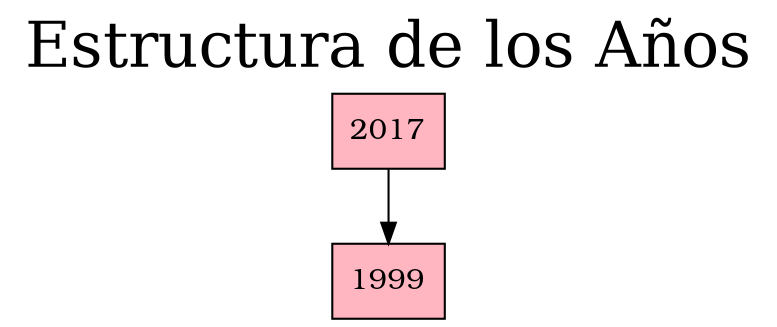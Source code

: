 digraph years {
rankdir=UD
node[shape=box, fontname="Bookman Old Style", style=filled, fillcolor=lightpink]
concentrate=true
labelloc="t";
label="Estructura de los Años";
fontsize=30;
nodo2017 [ label ="2017"];
nodo1999 [ label ="1999"];
nodo2017->nodo1999
}
